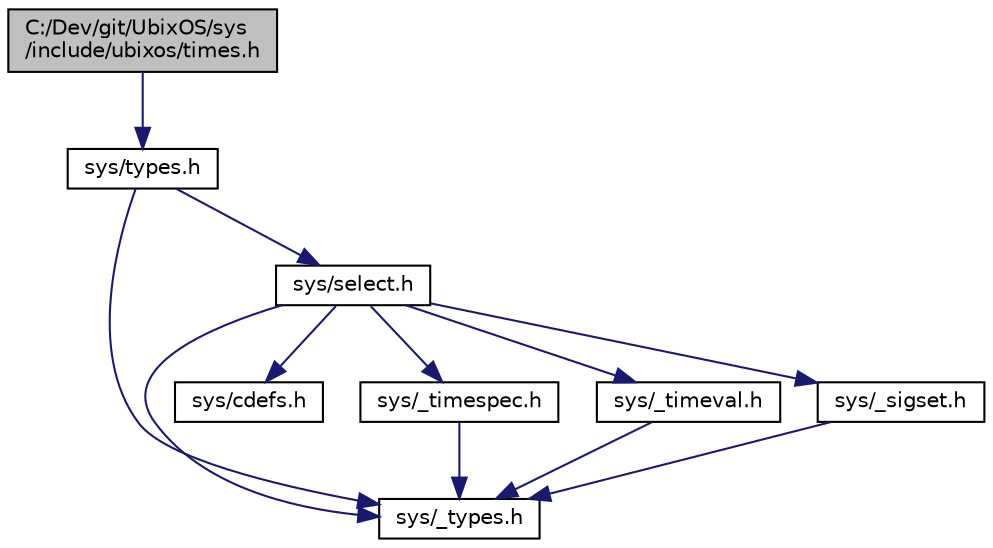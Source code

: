 digraph "C:/Dev/git/UbixOS/sys/include/ubixos/times.h"
{
 // LATEX_PDF_SIZE
  edge [fontname="Helvetica",fontsize="10",labelfontname="Helvetica",labelfontsize="10"];
  node [fontname="Helvetica",fontsize="10",shape=record];
  Node1 [label="C:/Dev/git/UbixOS/sys\l/include/ubixos/times.h",height=0.2,width=0.4,color="black", fillcolor="grey75", style="filled", fontcolor="black",tooltip=" "];
  Node1 -> Node2 [color="midnightblue",fontsize="10",style="solid",fontname="Helvetica"];
  Node2 [label="sys/types.h",height=0.2,width=0.4,color="black", fillcolor="white", style="filled",URL="$include_2sys_2types_8h.html",tooltip=" "];
  Node2 -> Node3 [color="midnightblue",fontsize="10",style="solid",fontname="Helvetica"];
  Node3 [label="sys/_types.h",height=0.2,width=0.4,color="black", fillcolor="white", style="filled",URL="$__types_8h.html",tooltip=" "];
  Node2 -> Node4 [color="midnightblue",fontsize="10",style="solid",fontname="Helvetica"];
  Node4 [label="sys/select.h",height=0.2,width=0.4,color="black", fillcolor="white", style="filled",URL="$select_8h.html",tooltip=" "];
  Node4 -> Node5 [color="midnightblue",fontsize="10",style="solid",fontname="Helvetica"];
  Node5 [label="sys/cdefs.h",height=0.2,width=0.4,color="black", fillcolor="white", style="filled",URL="$cdefs_8h.html",tooltip=" "];
  Node4 -> Node3 [color="midnightblue",fontsize="10",style="solid",fontname="Helvetica"];
  Node4 -> Node6 [color="midnightblue",fontsize="10",style="solid",fontname="Helvetica"];
  Node6 [label="sys/_timespec.h",height=0.2,width=0.4,color="black", fillcolor="white", style="filled",URL="$__timespec_8h.html",tooltip=" "];
  Node6 -> Node3 [color="midnightblue",fontsize="10",style="solid",fontname="Helvetica"];
  Node4 -> Node7 [color="midnightblue",fontsize="10",style="solid",fontname="Helvetica"];
  Node7 [label="sys/_timeval.h",height=0.2,width=0.4,color="black", fillcolor="white", style="filled",URL="$__timeval_8h.html",tooltip=" "];
  Node7 -> Node3 [color="midnightblue",fontsize="10",style="solid",fontname="Helvetica"];
  Node4 -> Node8 [color="midnightblue",fontsize="10",style="solid",fontname="Helvetica"];
  Node8 [label="sys/_sigset.h",height=0.2,width=0.4,color="black", fillcolor="white", style="filled",URL="$__sigset_8h.html",tooltip=" "];
  Node8 -> Node3 [color="midnightblue",fontsize="10",style="solid",fontname="Helvetica"];
}

